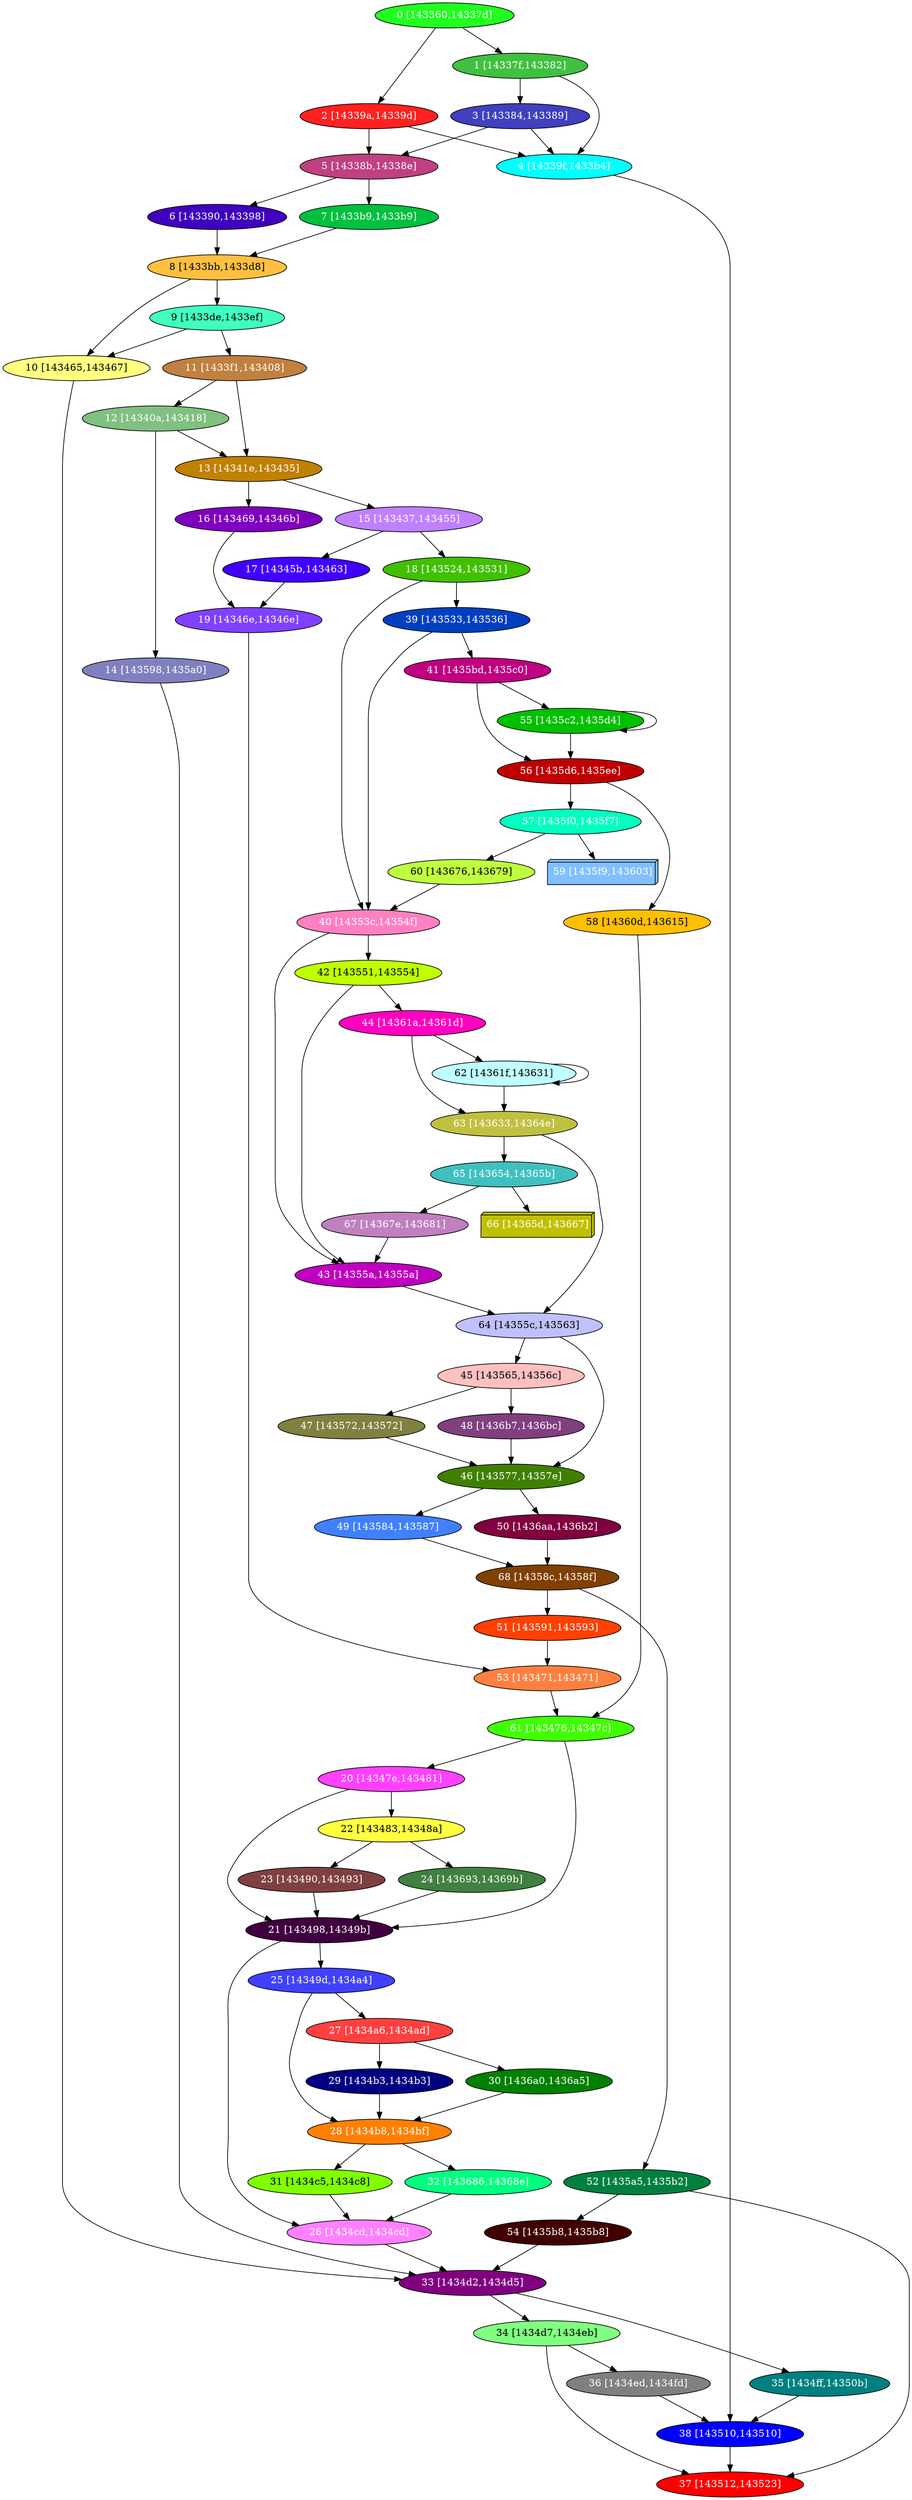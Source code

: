 diGraph libnss3{
	libnss3_0  [style=filled fillcolor="#20FF20" fontcolor="#ffffff" shape=oval label="0 [143360,14337d]"]
	libnss3_1  [style=filled fillcolor="#40C040" fontcolor="#ffffff" shape=oval label="1 [14337f,143382]"]
	libnss3_2  [style=filled fillcolor="#FF2020" fontcolor="#ffffff" shape=oval label="2 [14339a,14339d]"]
	libnss3_3  [style=filled fillcolor="#4040C0" fontcolor="#ffffff" shape=oval label="3 [143384,143389]"]
	libnss3_4  [style=filled fillcolor="#00FFFF" fontcolor="#ffffff" shape=oval label="4 [14339f,1433b4]"]
	libnss3_5  [style=filled fillcolor="#C04080" fontcolor="#ffffff" shape=oval label="5 [14338b,14338e]"]
	libnss3_6  [style=filled fillcolor="#4000C0" fontcolor="#ffffff" shape=oval label="6 [143390,143398]"]
	libnss3_7  [style=filled fillcolor="#00C040" fontcolor="#ffffff" shape=oval label="7 [1433b9,1433b9]"]
	libnss3_8  [style=filled fillcolor="#FFC040" fontcolor="#000000" shape=oval label="8 [1433bb,1433d8]"]
	libnss3_9  [style=filled fillcolor="#40FFC0" fontcolor="#000000" shape=oval label="9 [1433de,1433ef]"]
	libnss3_a  [style=filled fillcolor="#FFFF80" fontcolor="#000000" shape=oval label="10 [143465,143467]"]
	libnss3_b  [style=filled fillcolor="#C08040" fontcolor="#ffffff" shape=oval label="11 [1433f1,143408]"]
	libnss3_c  [style=filled fillcolor="#80C080" fontcolor="#ffffff" shape=oval label="12 [14340a,143418]"]
	libnss3_d  [style=filled fillcolor="#C08000" fontcolor="#ffffff" shape=oval label="13 [14341e,143435]"]
	libnss3_e  [style=filled fillcolor="#8080C0" fontcolor="#ffffff" shape=oval label="14 [143598,1435a0]"]
	libnss3_f  [style=filled fillcolor="#C080FF" fontcolor="#ffffff" shape=oval label="15 [143437,143455]"]
	libnss3_10  [style=filled fillcolor="#8000C0" fontcolor="#ffffff" shape=oval label="16 [143469,14346b]"]
	libnss3_11  [style=filled fillcolor="#4000FF" fontcolor="#ffffff" shape=oval label="17 [14345b,143463]"]
	libnss3_12  [style=filled fillcolor="#40C000" fontcolor="#ffffff" shape=oval label="18 [143524,143531]"]
	libnss3_13  [style=filled fillcolor="#8040FF" fontcolor="#ffffff" shape=oval label="19 [14346e,14346e]"]
	libnss3_14  [style=filled fillcolor="#FF40FF" fontcolor="#ffffff" shape=oval label="20 [14347e,143481]"]
	libnss3_15  [style=filled fillcolor="#400040" fontcolor="#ffffff" shape=oval label="21 [143498,14349b]"]
	libnss3_16  [style=filled fillcolor="#FFFF40" fontcolor="#000000" shape=oval label="22 [143483,14348a]"]
	libnss3_17  [style=filled fillcolor="#804040" fontcolor="#ffffff" shape=oval label="23 [143490,143493]"]
	libnss3_18  [style=filled fillcolor="#408040" fontcolor="#ffffff" shape=oval label="24 [143693,14369b]"]
	libnss3_19  [style=filled fillcolor="#4040FF" fontcolor="#ffffff" shape=oval label="25 [14349d,1434a4]"]
	libnss3_1a  [style=filled fillcolor="#FF80FF" fontcolor="#ffffff" shape=oval label="26 [1434cd,1434cd]"]
	libnss3_1b  [style=filled fillcolor="#FF4040" fontcolor="#ffffff" shape=oval label="27 [1434a6,1434ad]"]
	libnss3_1c  [style=filled fillcolor="#FF8000" fontcolor="#ffffff" shape=oval label="28 [1434b8,1434bf]"]
	libnss3_1d  [style=filled fillcolor="#000080" fontcolor="#ffffff" shape=oval label="29 [1434b3,1434b3]"]
	libnss3_1e  [style=filled fillcolor="#008000" fontcolor="#ffffff" shape=oval label="30 [1436a0,1436a5]"]
	libnss3_1f  [style=filled fillcolor="#80FF00" fontcolor="#000000" shape=oval label="31 [1434c5,1434c8]"]
	libnss3_20  [style=filled fillcolor="#00FF80" fontcolor="#ffffff" shape=oval label="32 [143686,14368e]"]
	libnss3_21  [style=filled fillcolor="#800080" fontcolor="#ffffff" shape=oval label="33 [1434d2,1434d5]"]
	libnss3_22  [style=filled fillcolor="#80FF80" fontcolor="#000000" shape=oval label="34 [1434d7,1434eb]"]
	libnss3_23  [style=filled fillcolor="#008080" fontcolor="#ffffff" shape=oval label="35 [1434ff,14350b]"]
	libnss3_24  [style=filled fillcolor="#808080" fontcolor="#ffffff" shape=oval label="36 [1434ed,1434fd]"]
	libnss3_25  [style=filled fillcolor="#FF0000" fontcolor="#ffffff" shape=oval label="37 [143512,143523]"]
	libnss3_26  [style=filled fillcolor="#0000FF" fontcolor="#ffffff" shape=oval label="38 [143510,143510]"]
	libnss3_27  [style=filled fillcolor="#0040C0" fontcolor="#ffffff" shape=oval label="39 [143533,143536]"]
	libnss3_28  [style=filled fillcolor="#FF80C0" fontcolor="#ffffff" shape=oval label="40 [14353c,14354f]"]
	libnss3_29  [style=filled fillcolor="#C00080" fontcolor="#ffffff" shape=oval label="41 [1435bd,1435c0]"]
	libnss3_2a  [style=filled fillcolor="#C0FF00" fontcolor="#000000" shape=oval label="42 [143551,143554]"]
	libnss3_2b  [style=filled fillcolor="#C000C0" fontcolor="#ffffff" shape=oval label="43 [14355a,14355a]"]
	libnss3_2c  [style=filled fillcolor="#FF00C0" fontcolor="#ffffff" shape=oval label="44 [14361a,14361d]"]
	libnss3_2d  [style=filled fillcolor="#FFC0C0" fontcolor="#000000" shape=oval label="45 [143565,14356c]"]
	libnss3_2e  [style=filled fillcolor="#408000" fontcolor="#ffffff" shape=oval label="46 [143577,14357e]"]
	libnss3_2f  [style=filled fillcolor="#808040" fontcolor="#ffffff" shape=oval label="47 [143572,143572]"]
	libnss3_30  [style=filled fillcolor="#804080" fontcolor="#ffffff" shape=oval label="48 [1436b7,1436bc]"]
	libnss3_31  [style=filled fillcolor="#4080FF" fontcolor="#ffffff" shape=oval label="49 [143584,143587]"]
	libnss3_32  [style=filled fillcolor="#800040" fontcolor="#ffffff" shape=oval label="50 [1436aa,1436b2]"]
	libnss3_33  [style=filled fillcolor="#FF4000" fontcolor="#ffffff" shape=oval label="51 [143591,143593]"]
	libnss3_34  [style=filled fillcolor="#008040" fontcolor="#ffffff" shape=oval label="52 [1435a5,1435b2]"]
	libnss3_35  [style=filled fillcolor="#FF8040" fontcolor="#ffffff" shape=oval label="53 [143471,143471]"]
	libnss3_36  [style=filled fillcolor="#400000" fontcolor="#ffffff" shape=oval label="54 [1435b8,1435b8]"]
	libnss3_37  [style=filled fillcolor="#00C000" fontcolor="#ffffff" shape=oval label="55 [1435c2,1435d4]"]
	libnss3_38  [style=filled fillcolor="#C00000" fontcolor="#ffffff" shape=oval label="56 [1435d6,1435ee]"]
	libnss3_39  [style=filled fillcolor="#00FFC0" fontcolor="#ffffff" shape=oval label="57 [1435f0,1435f7]"]
	libnss3_3a  [style=filled fillcolor="#FFC000" fontcolor="#000000" shape=oval label="58 [14360d,143615]"]
	libnss3_3b  [style=filled fillcolor="#80C0FF" fontcolor="#ffffff" shape=box3d label="59 [1435f9,143603]"]
	libnss3_3c  [style=filled fillcolor="#C0FF40" fontcolor="#000000" shape=oval label="60 [143676,143679]"]
	libnss3_3d  [style=filled fillcolor="#40FF00" fontcolor="#ffffff" shape=oval label="61 [143476,14347c]"]
	libnss3_3e  [style=filled fillcolor="#C0FFFF" fontcolor="#000000" shape=oval label="62 [14361f,143631]"]
	libnss3_3f  [style=filled fillcolor="#C0C040" fontcolor="#ffffff" shape=oval label="63 [143633,14364e]"]
	libnss3_40  [style=filled fillcolor="#C0C0FF" fontcolor="#000000" shape=oval label="64 [14355c,143563]"]
	libnss3_41  [style=filled fillcolor="#40C0C0" fontcolor="#ffffff" shape=oval label="65 [143654,14365b]"]
	libnss3_42  [style=filled fillcolor="#C0C000" fontcolor="#ffffff" shape=box3d label="66 [14365d,143667]"]
	libnss3_43  [style=filled fillcolor="#C080C0" fontcolor="#ffffff" shape=oval label="67 [14367e,143681]"]
	libnss3_44  [style=filled fillcolor="#804000" fontcolor="#ffffff" shape=oval label="68 [14358c,14358f]"]

	libnss3_0 -> libnss3_1
	libnss3_0 -> libnss3_2
	libnss3_1 -> libnss3_3
	libnss3_1 -> libnss3_4
	libnss3_2 -> libnss3_4
	libnss3_2 -> libnss3_5
	libnss3_3 -> libnss3_4
	libnss3_3 -> libnss3_5
	libnss3_4 -> libnss3_26
	libnss3_5 -> libnss3_6
	libnss3_5 -> libnss3_7
	libnss3_6 -> libnss3_8
	libnss3_7 -> libnss3_8
	libnss3_8 -> libnss3_9
	libnss3_8 -> libnss3_a
	libnss3_9 -> libnss3_a
	libnss3_9 -> libnss3_b
	libnss3_a -> libnss3_21
	libnss3_b -> libnss3_c
	libnss3_b -> libnss3_d
	libnss3_c -> libnss3_d
	libnss3_c -> libnss3_e
	libnss3_d -> libnss3_f
	libnss3_d -> libnss3_10
	libnss3_e -> libnss3_21
	libnss3_f -> libnss3_11
	libnss3_f -> libnss3_12
	libnss3_10 -> libnss3_13
	libnss3_11 -> libnss3_13
	libnss3_12 -> libnss3_27
	libnss3_12 -> libnss3_28
	libnss3_13 -> libnss3_35
	libnss3_14 -> libnss3_15
	libnss3_14 -> libnss3_16
	libnss3_15 -> libnss3_19
	libnss3_15 -> libnss3_1a
	libnss3_16 -> libnss3_17
	libnss3_16 -> libnss3_18
	libnss3_17 -> libnss3_15
	libnss3_18 -> libnss3_15
	libnss3_19 -> libnss3_1b
	libnss3_19 -> libnss3_1c
	libnss3_1a -> libnss3_21
	libnss3_1b -> libnss3_1d
	libnss3_1b -> libnss3_1e
	libnss3_1c -> libnss3_1f
	libnss3_1c -> libnss3_20
	libnss3_1d -> libnss3_1c
	libnss3_1e -> libnss3_1c
	libnss3_1f -> libnss3_1a
	libnss3_20 -> libnss3_1a
	libnss3_21 -> libnss3_22
	libnss3_21 -> libnss3_23
	libnss3_22 -> libnss3_24
	libnss3_22 -> libnss3_25
	libnss3_23 -> libnss3_26
	libnss3_24 -> libnss3_26
	libnss3_26 -> libnss3_25
	libnss3_27 -> libnss3_28
	libnss3_27 -> libnss3_29
	libnss3_28 -> libnss3_2a
	libnss3_28 -> libnss3_2b
	libnss3_29 -> libnss3_37
	libnss3_29 -> libnss3_38
	libnss3_2a -> libnss3_2b
	libnss3_2a -> libnss3_2c
	libnss3_2b -> libnss3_40
	libnss3_2c -> libnss3_3e
	libnss3_2c -> libnss3_3f
	libnss3_2d -> libnss3_2f
	libnss3_2d -> libnss3_30
	libnss3_2e -> libnss3_31
	libnss3_2e -> libnss3_32
	libnss3_2f -> libnss3_2e
	libnss3_30 -> libnss3_2e
	libnss3_31 -> libnss3_44
	libnss3_32 -> libnss3_44
	libnss3_33 -> libnss3_35
	libnss3_34 -> libnss3_25
	libnss3_34 -> libnss3_36
	libnss3_35 -> libnss3_3d
	libnss3_36 -> libnss3_21
	libnss3_37 -> libnss3_37
	libnss3_37 -> libnss3_38
	libnss3_38 -> libnss3_39
	libnss3_38 -> libnss3_3a
	libnss3_39 -> libnss3_3b
	libnss3_39 -> libnss3_3c
	libnss3_3a -> libnss3_3d
	libnss3_3c -> libnss3_28
	libnss3_3d -> libnss3_14
	libnss3_3d -> libnss3_15
	libnss3_3e -> libnss3_3e
	libnss3_3e -> libnss3_3f
	libnss3_3f -> libnss3_40
	libnss3_3f -> libnss3_41
	libnss3_40 -> libnss3_2d
	libnss3_40 -> libnss3_2e
	libnss3_41 -> libnss3_42
	libnss3_41 -> libnss3_43
	libnss3_43 -> libnss3_2b
	libnss3_44 -> libnss3_33
	libnss3_44 -> libnss3_34
}